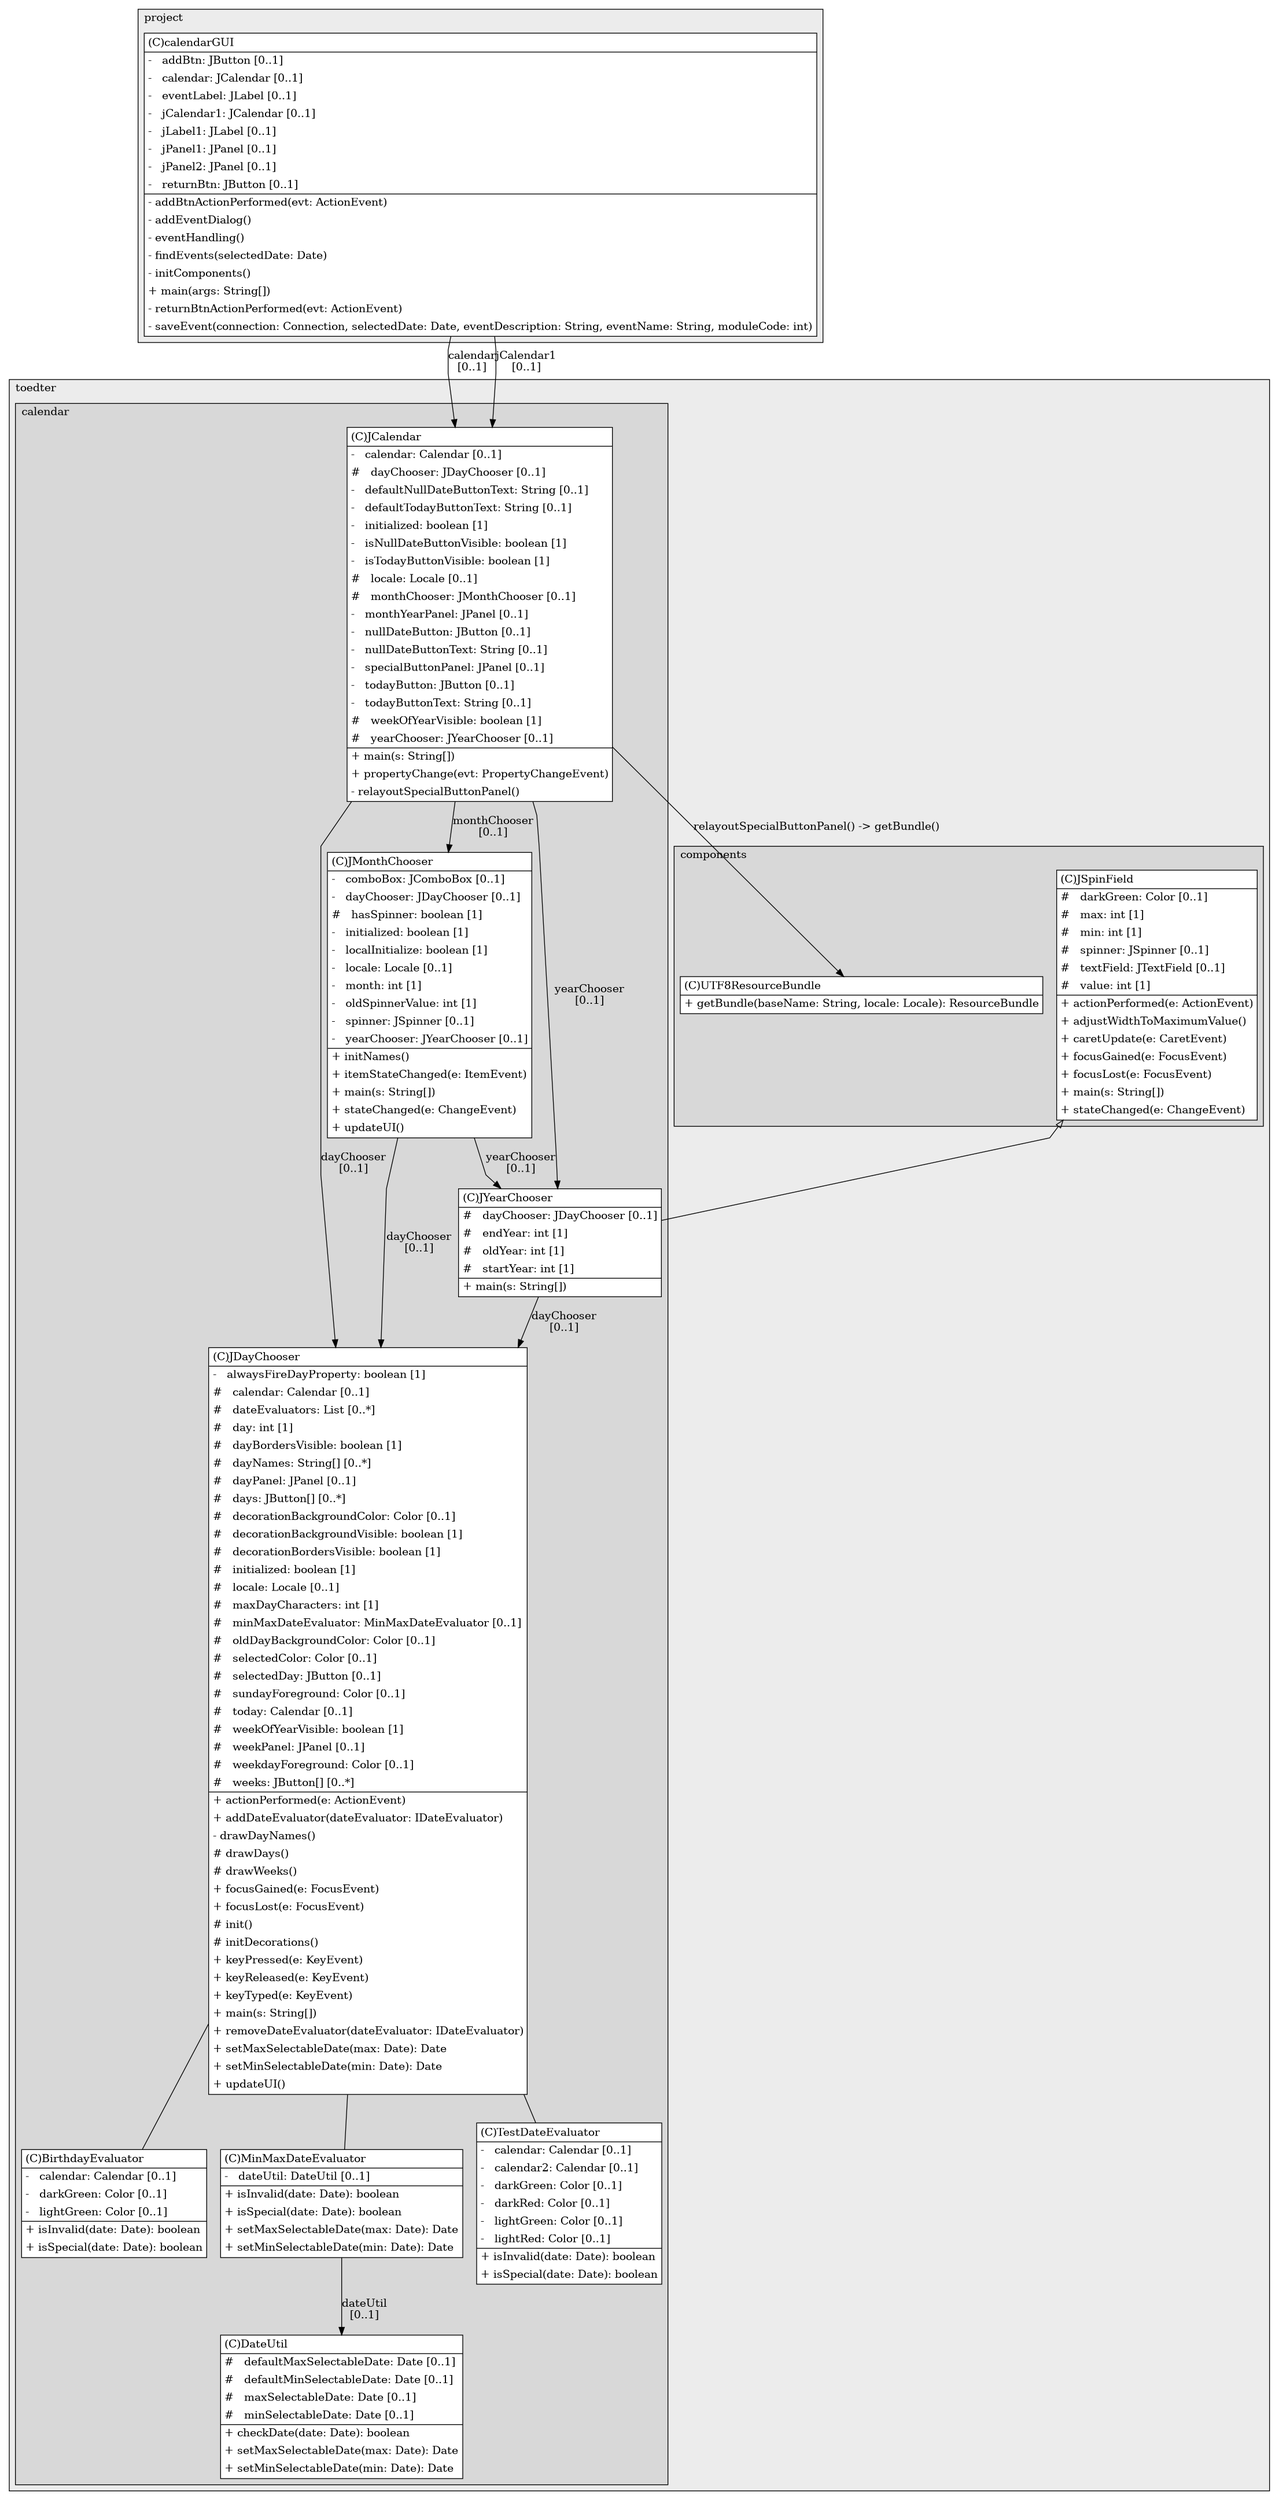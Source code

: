 @startuml

/' diagram meta data start
config=StructureConfiguration;
{
  "projectClassification": {
    "searchMode": "OpenProject", // OpenProject, AllProjects
    "includedProjects": "",
    "pathEndKeywords": "*.impl",
    "isClientPath": "",
    "isClientName": "",
    "isTestPath": "",
    "isTestName": "",
    "isMappingPath": "",
    "isMappingName": "",
    "isDataAccessPath": "",
    "isDataAccessName": "",
    "isDataStructurePath": "",
    "isDataStructureName": "",
    "isInterfaceStructuresPath": "",
    "isInterfaceStructuresName": "",
    "isEntryPointPath": "",
    "isEntryPointName": "",
    "treatFinalFieldsAsMandatory": false
  },
  "graphRestriction": {
    "classPackageExcludeFilter": "",
    "classPackageIncludeFilter": "",
    "classNameExcludeFilter": "",
    "classNameIncludeFilter": "",
    "methodNameExcludeFilter": "",
    "methodNameIncludeFilter": "",
    "removeByInheritance": "", // inheritance/annotation based filtering is done in a second step
    "removeByAnnotation": "",
    "removeByClassPackage": "", // cleanup the graph after inheritance/annotation based filtering is done
    "removeByClassName": "",
    "cutMappings": false,
    "cutEnum": true,
    "cutTests": true,
    "cutClient": true,
    "cutDataAccess": false,
    "cutInterfaceStructures": false,
    "cutDataStructures": false,
    "cutGetterAndSetter": true,
    "cutConstructors": true
  },
  "graphTraversal": {
    "forwardDepth": 6,
    "backwardDepth": 6,
    "classPackageExcludeFilter": "",
    "classPackageIncludeFilter": "",
    "classNameExcludeFilter": "",
    "classNameIncludeFilter": "",
    "methodNameExcludeFilter": "",
    "methodNameIncludeFilter": "",
    "hideMappings": false,
    "hideDataStructures": false,
    "hidePrivateMethods": true,
    "hideInterfaceCalls": true, // indirection: implementation -> interface (is hidden) -> implementation
    "onlyShowApplicationEntryPoints": false, // root node is included
    "useMethodCallsForStructureDiagram": "ForwardOnly" // ForwardOnly, BothDirections, No
  },
  "details": {
    "aggregation": "GroupByClass", // ByClass, GroupByClass, None
    "showClassGenericTypes": true,
    "showMethods": true,
    "showMethodParameterNames": true,
    "showMethodParameterTypes": true,
    "showMethodReturnType": true,
    "showPackageLevels": 2,
    "showDetailedClassStructure": true
  },
  "rootClass": "project.calendarGUI",
  "extensionCallbackMethod": "" // qualified.class.name#methodName - signature: public static String method(String)
}
diagram meta data end '/



digraph g {
    rankdir="TB"
    splines=polyline
    

'nodes 
subgraph cluster_1149550201 { 
   	label=toedter
	labeljust=l
	fillcolor="#ececec"
	style=filled
   
   subgraph cluster_1447234083 { 
   	label=components
	labeljust=l
	fillcolor="#d8d8d8"
	style=filled
   
   JSpinField1169396886[
	label=<<TABLE BORDER="1" CELLBORDER="0" CELLPADDING="4" CELLSPACING="0">
<TR><TD ALIGN="LEFT" >(C)JSpinField</TD></TR>
<HR/>
<TR><TD ALIGN="LEFT" >#   darkGreen: Color [0..1]</TD></TR>
<TR><TD ALIGN="LEFT" >#   max: int [1]</TD></TR>
<TR><TD ALIGN="LEFT" >#   min: int [1]</TD></TR>
<TR><TD ALIGN="LEFT" >#   spinner: JSpinner [0..1]</TD></TR>
<TR><TD ALIGN="LEFT" >#   textField: JTextField [0..1]</TD></TR>
<TR><TD ALIGN="LEFT" >#   value: int [1]</TD></TR>
<HR/>
<TR><TD ALIGN="LEFT" >+ actionPerformed(e: ActionEvent)</TD></TR>
<TR><TD ALIGN="LEFT" >+ adjustWidthToMaximumValue()</TD></TR>
<TR><TD ALIGN="LEFT" >+ caretUpdate(e: CaretEvent)</TD></TR>
<TR><TD ALIGN="LEFT" >+ focusGained(e: FocusEvent)</TD></TR>
<TR><TD ALIGN="LEFT" >+ focusLost(e: FocusEvent)</TD></TR>
<TR><TD ALIGN="LEFT" >+ main(s: String[])</TD></TR>
<TR><TD ALIGN="LEFT" >+ stateChanged(e: ChangeEvent)</TD></TR>
</TABLE>>
	style=filled
	margin=0
	shape=plaintext
	fillcolor="#FFFFFF"
];

UTF8ResourceBundle1169396886[
	label=<<TABLE BORDER="1" CELLBORDER="0" CELLPADDING="4" CELLSPACING="0">
<TR><TD ALIGN="LEFT" >(C)UTF8ResourceBundle</TD></TR>
<HR/>
<TR><TD ALIGN="LEFT" >+ getBundle(baseName: String, locale: Locale): ResourceBundle</TD></TR>
</TABLE>>
	style=filled
	margin=0
	shape=plaintext
	fillcolor="#FFFFFF"
];
} 

subgraph cluster_285438917 { 
   	label=calendar
	labeljust=l
	fillcolor="#d8d8d8"
	style=filled
   
   BirthdayEvaluator812721729[
	label=<<TABLE BORDER="1" CELLBORDER="0" CELLPADDING="4" CELLSPACING="0">
<TR><TD ALIGN="LEFT" >(C)BirthdayEvaluator</TD></TR>
<HR/>
<TR><TD ALIGN="LEFT" >-   calendar: Calendar [0..1]</TD></TR>
<TR><TD ALIGN="LEFT" >-   darkGreen: Color [0..1]</TD></TR>
<TR><TD ALIGN="LEFT" >-   lightGreen: Color [0..1]</TD></TR>
<HR/>
<TR><TD ALIGN="LEFT" >+ isInvalid(date: Date): boolean</TD></TR>
<TR><TD ALIGN="LEFT" >+ isSpecial(date: Date): boolean</TD></TR>
</TABLE>>
	style=filled
	margin=0
	shape=plaintext
	fillcolor="#FFFFFF"
];

DateUtil35448978[
	label=<<TABLE BORDER="1" CELLBORDER="0" CELLPADDING="4" CELLSPACING="0">
<TR><TD ALIGN="LEFT" >(C)DateUtil</TD></TR>
<HR/>
<TR><TD ALIGN="LEFT" >#   defaultMaxSelectableDate: Date [0..1]</TD></TR>
<TR><TD ALIGN="LEFT" >#   defaultMinSelectableDate: Date [0..1]</TD></TR>
<TR><TD ALIGN="LEFT" >#   maxSelectableDate: Date [0..1]</TD></TR>
<TR><TD ALIGN="LEFT" >#   minSelectableDate: Date [0..1]</TD></TR>
<HR/>
<TR><TD ALIGN="LEFT" >+ checkDate(date: Date): boolean</TD></TR>
<TR><TD ALIGN="LEFT" >+ setMaxSelectableDate(max: Date): Date</TD></TR>
<TR><TD ALIGN="LEFT" >+ setMinSelectableDate(min: Date): Date</TD></TR>
</TABLE>>
	style=filled
	margin=0
	shape=plaintext
	fillcolor="#FFFFFF"
];

JCalendar35448978[
	label=<<TABLE BORDER="1" CELLBORDER="0" CELLPADDING="4" CELLSPACING="0">
<TR><TD ALIGN="LEFT" >(C)JCalendar</TD></TR>
<HR/>
<TR><TD ALIGN="LEFT" >-   calendar: Calendar [0..1]</TD></TR>
<TR><TD ALIGN="LEFT" >#   dayChooser: JDayChooser [0..1]</TD></TR>
<TR><TD ALIGN="LEFT" >-   defaultNullDateButtonText: String [0..1]</TD></TR>
<TR><TD ALIGN="LEFT" >-   defaultTodayButtonText: String [0..1]</TD></TR>
<TR><TD ALIGN="LEFT" >-   initialized: boolean [1]</TD></TR>
<TR><TD ALIGN="LEFT" >-   isNullDateButtonVisible: boolean [1]</TD></TR>
<TR><TD ALIGN="LEFT" >-   isTodayButtonVisible: boolean [1]</TD></TR>
<TR><TD ALIGN="LEFT" >#   locale: Locale [0..1]</TD></TR>
<TR><TD ALIGN="LEFT" >#   monthChooser: JMonthChooser [0..1]</TD></TR>
<TR><TD ALIGN="LEFT" >-   monthYearPanel: JPanel [0..1]</TD></TR>
<TR><TD ALIGN="LEFT" >-   nullDateButton: JButton [0..1]</TD></TR>
<TR><TD ALIGN="LEFT" >-   nullDateButtonText: String [0..1]</TD></TR>
<TR><TD ALIGN="LEFT" >-   specialButtonPanel: JPanel [0..1]</TD></TR>
<TR><TD ALIGN="LEFT" >-   todayButton: JButton [0..1]</TD></TR>
<TR><TD ALIGN="LEFT" >-   todayButtonText: String [0..1]</TD></TR>
<TR><TD ALIGN="LEFT" >#   weekOfYearVisible: boolean [1]</TD></TR>
<TR><TD ALIGN="LEFT" >#   yearChooser: JYearChooser [0..1]</TD></TR>
<HR/>
<TR><TD ALIGN="LEFT" >+ main(s: String[])</TD></TR>
<TR><TD ALIGN="LEFT" >+ propertyChange(evt: PropertyChangeEvent)</TD></TR>
<TR><TD ALIGN="LEFT" >- relayoutSpecialButtonPanel()</TD></TR>
</TABLE>>
	style=filled
	margin=0
	shape=plaintext
	fillcolor="#FFFFFF"
];

JDayChooser35448978[
	label=<<TABLE BORDER="1" CELLBORDER="0" CELLPADDING="4" CELLSPACING="0">
<TR><TD ALIGN="LEFT" >(C)JDayChooser</TD></TR>
<HR/>
<TR><TD ALIGN="LEFT" >-   alwaysFireDayProperty: boolean [1]</TD></TR>
<TR><TD ALIGN="LEFT" >#   calendar: Calendar [0..1]</TD></TR>
<TR><TD ALIGN="LEFT" >#   dateEvaluators: List [0..*]</TD></TR>
<TR><TD ALIGN="LEFT" >#   day: int [1]</TD></TR>
<TR><TD ALIGN="LEFT" >#   dayBordersVisible: boolean [1]</TD></TR>
<TR><TD ALIGN="LEFT" >#   dayNames: String[] [0..*]</TD></TR>
<TR><TD ALIGN="LEFT" >#   dayPanel: JPanel [0..1]</TD></TR>
<TR><TD ALIGN="LEFT" >#   days: JButton[] [0..*]</TD></TR>
<TR><TD ALIGN="LEFT" >#   decorationBackgroundColor: Color [0..1]</TD></TR>
<TR><TD ALIGN="LEFT" >#   decorationBackgroundVisible: boolean [1]</TD></TR>
<TR><TD ALIGN="LEFT" >#   decorationBordersVisible: boolean [1]</TD></TR>
<TR><TD ALIGN="LEFT" >#   initialized: boolean [1]</TD></TR>
<TR><TD ALIGN="LEFT" >#   locale: Locale [0..1]</TD></TR>
<TR><TD ALIGN="LEFT" >#   maxDayCharacters: int [1]</TD></TR>
<TR><TD ALIGN="LEFT" >#   minMaxDateEvaluator: MinMaxDateEvaluator [0..1]</TD></TR>
<TR><TD ALIGN="LEFT" >#   oldDayBackgroundColor: Color [0..1]</TD></TR>
<TR><TD ALIGN="LEFT" >#   selectedColor: Color [0..1]</TD></TR>
<TR><TD ALIGN="LEFT" >#   selectedDay: JButton [0..1]</TD></TR>
<TR><TD ALIGN="LEFT" >#   sundayForeground: Color [0..1]</TD></TR>
<TR><TD ALIGN="LEFT" >#   today: Calendar [0..1]</TD></TR>
<TR><TD ALIGN="LEFT" >#   weekOfYearVisible: boolean [1]</TD></TR>
<TR><TD ALIGN="LEFT" >#   weekPanel: JPanel [0..1]</TD></TR>
<TR><TD ALIGN="LEFT" >#   weekdayForeground: Color [0..1]</TD></TR>
<TR><TD ALIGN="LEFT" >#   weeks: JButton[] [0..*]</TD></TR>
<HR/>
<TR><TD ALIGN="LEFT" >+ actionPerformed(e: ActionEvent)</TD></TR>
<TR><TD ALIGN="LEFT" >+ addDateEvaluator(dateEvaluator: IDateEvaluator)</TD></TR>
<TR><TD ALIGN="LEFT" >- drawDayNames()</TD></TR>
<TR><TD ALIGN="LEFT" ># drawDays()</TD></TR>
<TR><TD ALIGN="LEFT" ># drawWeeks()</TD></TR>
<TR><TD ALIGN="LEFT" >+ focusGained(e: FocusEvent)</TD></TR>
<TR><TD ALIGN="LEFT" >+ focusLost(e: FocusEvent)</TD></TR>
<TR><TD ALIGN="LEFT" ># init()</TD></TR>
<TR><TD ALIGN="LEFT" ># initDecorations()</TD></TR>
<TR><TD ALIGN="LEFT" >+ keyPressed(e: KeyEvent)</TD></TR>
<TR><TD ALIGN="LEFT" >+ keyReleased(e: KeyEvent)</TD></TR>
<TR><TD ALIGN="LEFT" >+ keyTyped(e: KeyEvent)</TD></TR>
<TR><TD ALIGN="LEFT" >+ main(s: String[])</TD></TR>
<TR><TD ALIGN="LEFT" >+ removeDateEvaluator(dateEvaluator: IDateEvaluator)</TD></TR>
<TR><TD ALIGN="LEFT" >+ setMaxSelectableDate(max: Date): Date</TD></TR>
<TR><TD ALIGN="LEFT" >+ setMinSelectableDate(min: Date): Date</TD></TR>
<TR><TD ALIGN="LEFT" >+ updateUI()</TD></TR>
</TABLE>>
	style=filled
	margin=0
	shape=plaintext
	fillcolor="#FFFFFF"
];

JMonthChooser35448978[
	label=<<TABLE BORDER="1" CELLBORDER="0" CELLPADDING="4" CELLSPACING="0">
<TR><TD ALIGN="LEFT" >(C)JMonthChooser</TD></TR>
<HR/>
<TR><TD ALIGN="LEFT" >-   comboBox: JComboBox [0..1]</TD></TR>
<TR><TD ALIGN="LEFT" >-   dayChooser: JDayChooser [0..1]</TD></TR>
<TR><TD ALIGN="LEFT" >#   hasSpinner: boolean [1]</TD></TR>
<TR><TD ALIGN="LEFT" >-   initialized: boolean [1]</TD></TR>
<TR><TD ALIGN="LEFT" >-   localInitialize: boolean [1]</TD></TR>
<TR><TD ALIGN="LEFT" >-   locale: Locale [0..1]</TD></TR>
<TR><TD ALIGN="LEFT" >-   month: int [1]</TD></TR>
<TR><TD ALIGN="LEFT" >-   oldSpinnerValue: int [1]</TD></TR>
<TR><TD ALIGN="LEFT" >-   spinner: JSpinner [0..1]</TD></TR>
<TR><TD ALIGN="LEFT" >-   yearChooser: JYearChooser [0..1]</TD></TR>
<HR/>
<TR><TD ALIGN="LEFT" >+ initNames()</TD></TR>
<TR><TD ALIGN="LEFT" >+ itemStateChanged(e: ItemEvent)</TD></TR>
<TR><TD ALIGN="LEFT" >+ main(s: String[])</TD></TR>
<TR><TD ALIGN="LEFT" >+ stateChanged(e: ChangeEvent)</TD></TR>
<TR><TD ALIGN="LEFT" >+ updateUI()</TD></TR>
</TABLE>>
	style=filled
	margin=0
	shape=plaintext
	fillcolor="#FFFFFF"
];

JYearChooser35448978[
	label=<<TABLE BORDER="1" CELLBORDER="0" CELLPADDING="4" CELLSPACING="0">
<TR><TD ALIGN="LEFT" >(C)JYearChooser</TD></TR>
<HR/>
<TR><TD ALIGN="LEFT" >#   dayChooser: JDayChooser [0..1]</TD></TR>
<TR><TD ALIGN="LEFT" >#   endYear: int [1]</TD></TR>
<TR><TD ALIGN="LEFT" >#   oldYear: int [1]</TD></TR>
<TR><TD ALIGN="LEFT" >#   startYear: int [1]</TD></TR>
<HR/>
<TR><TD ALIGN="LEFT" >+ main(s: String[])</TD></TR>
</TABLE>>
	style=filled
	margin=0
	shape=plaintext
	fillcolor="#FFFFFF"
];

MinMaxDateEvaluator35448978[
	label=<<TABLE BORDER="1" CELLBORDER="0" CELLPADDING="4" CELLSPACING="0">
<TR><TD ALIGN="LEFT" >(C)MinMaxDateEvaluator</TD></TR>
<HR/>
<TR><TD ALIGN="LEFT" >-   dateUtil: DateUtil [0..1]</TD></TR>
<HR/>
<TR><TD ALIGN="LEFT" >+ isInvalid(date: Date): boolean</TD></TR>
<TR><TD ALIGN="LEFT" >+ isSpecial(date: Date): boolean</TD></TR>
<TR><TD ALIGN="LEFT" >+ setMaxSelectableDate(max: Date): Date</TD></TR>
<TR><TD ALIGN="LEFT" >+ setMinSelectableDate(min: Date): Date</TD></TR>
</TABLE>>
	style=filled
	margin=0
	shape=plaintext
	fillcolor="#FFFFFF"
];

TestDateEvaluator812721729[
	label=<<TABLE BORDER="1" CELLBORDER="0" CELLPADDING="4" CELLSPACING="0">
<TR><TD ALIGN="LEFT" >(C)TestDateEvaluator</TD></TR>
<HR/>
<TR><TD ALIGN="LEFT" >-   calendar: Calendar [0..1]</TD></TR>
<TR><TD ALIGN="LEFT" >-   calendar2: Calendar [0..1]</TD></TR>
<TR><TD ALIGN="LEFT" >-   darkGreen: Color [0..1]</TD></TR>
<TR><TD ALIGN="LEFT" >-   darkRed: Color [0..1]</TD></TR>
<TR><TD ALIGN="LEFT" >-   lightGreen: Color [0..1]</TD></TR>
<TR><TD ALIGN="LEFT" >-   lightRed: Color [0..1]</TD></TR>
<HR/>
<TR><TD ALIGN="LEFT" >+ isInvalid(date: Date): boolean</TD></TR>
<TR><TD ALIGN="LEFT" >+ isSpecial(date: Date): boolean</TD></TR>
</TABLE>>
	style=filled
	margin=0
	shape=plaintext
	fillcolor="#FFFFFF"
];
} 
} 

subgraph cluster_309310695 { 
   	label=project
	labeljust=l
	fillcolor="#ececec"
	style=filled
   
   calendarGUI309310695[
	label=<<TABLE BORDER="1" CELLBORDER="0" CELLPADDING="4" CELLSPACING="0">
<TR><TD ALIGN="LEFT" >(C)calendarGUI</TD></TR>
<HR/>
<TR><TD ALIGN="LEFT" >-   addBtn: JButton [0..1]</TD></TR>
<TR><TD ALIGN="LEFT" >-   calendar: JCalendar [0..1]</TD></TR>
<TR><TD ALIGN="LEFT" >-   eventLabel: JLabel [0..1]</TD></TR>
<TR><TD ALIGN="LEFT" >-   jCalendar1: JCalendar [0..1]</TD></TR>
<TR><TD ALIGN="LEFT" >-   jLabel1: JLabel [0..1]</TD></TR>
<TR><TD ALIGN="LEFT" >-   jPanel1: JPanel [0..1]</TD></TR>
<TR><TD ALIGN="LEFT" >-   jPanel2: JPanel [0..1]</TD></TR>
<TR><TD ALIGN="LEFT" >-   returnBtn: JButton [0..1]</TD></TR>
<HR/>
<TR><TD ALIGN="LEFT" >- addBtnActionPerformed(evt: ActionEvent)</TD></TR>
<TR><TD ALIGN="LEFT" >- addEventDialog()</TD></TR>
<TR><TD ALIGN="LEFT" >- eventHandling()</TD></TR>
<TR><TD ALIGN="LEFT" >- findEvents(selectedDate: Date)</TD></TR>
<TR><TD ALIGN="LEFT" >- initComponents()</TD></TR>
<TR><TD ALIGN="LEFT" >+ main(args: String[])</TD></TR>
<TR><TD ALIGN="LEFT" >- returnBtnActionPerformed(evt: ActionEvent)</TD></TR>
<TR><TD ALIGN="LEFT" >- saveEvent(connection: Connection, selectedDate: Date, eventDescription: String, eventName: String, moduleCode: int)</TD></TR>
</TABLE>>
	style=filled
	margin=0
	shape=plaintext
	fillcolor="#FFFFFF"
];
} 

'edges    
JCalendar35448978 -> JDayChooser35448978[label="dayChooser
[0..1]"];
JCalendar35448978 -> JMonthChooser35448978[label="monthChooser
[0..1]"];
JCalendar35448978 -> JYearChooser35448978[label="yearChooser
[0..1]"];
JCalendar35448978 -> UTF8ResourceBundle1169396886[label="relayoutSpecialButtonPanel() -> getBundle()"];
JDayChooser35448978 -> BirthdayEvaluator812721729[arrowhead=none];
JDayChooser35448978 -> MinMaxDateEvaluator35448978[arrowhead=none];
JDayChooser35448978 -> TestDateEvaluator812721729[arrowhead=none];
JMonthChooser35448978 -> JDayChooser35448978[label="dayChooser
[0..1]"];
JMonthChooser35448978 -> JYearChooser35448978[label="yearChooser
[0..1]"];
JSpinField1169396886 -> JYearChooser35448978[arrowhead=none, arrowtail=empty, dir=both];
JYearChooser35448978 -> JDayChooser35448978[label="dayChooser
[0..1]"];
MinMaxDateEvaluator35448978 -> DateUtil35448978[label="dateUtil
[0..1]"];
calendarGUI309310695 -> JCalendar35448978[label="calendar
[0..1]"];
calendarGUI309310695 -> JCalendar35448978[label="jCalendar1
[0..1]"];
    
}
@enduml